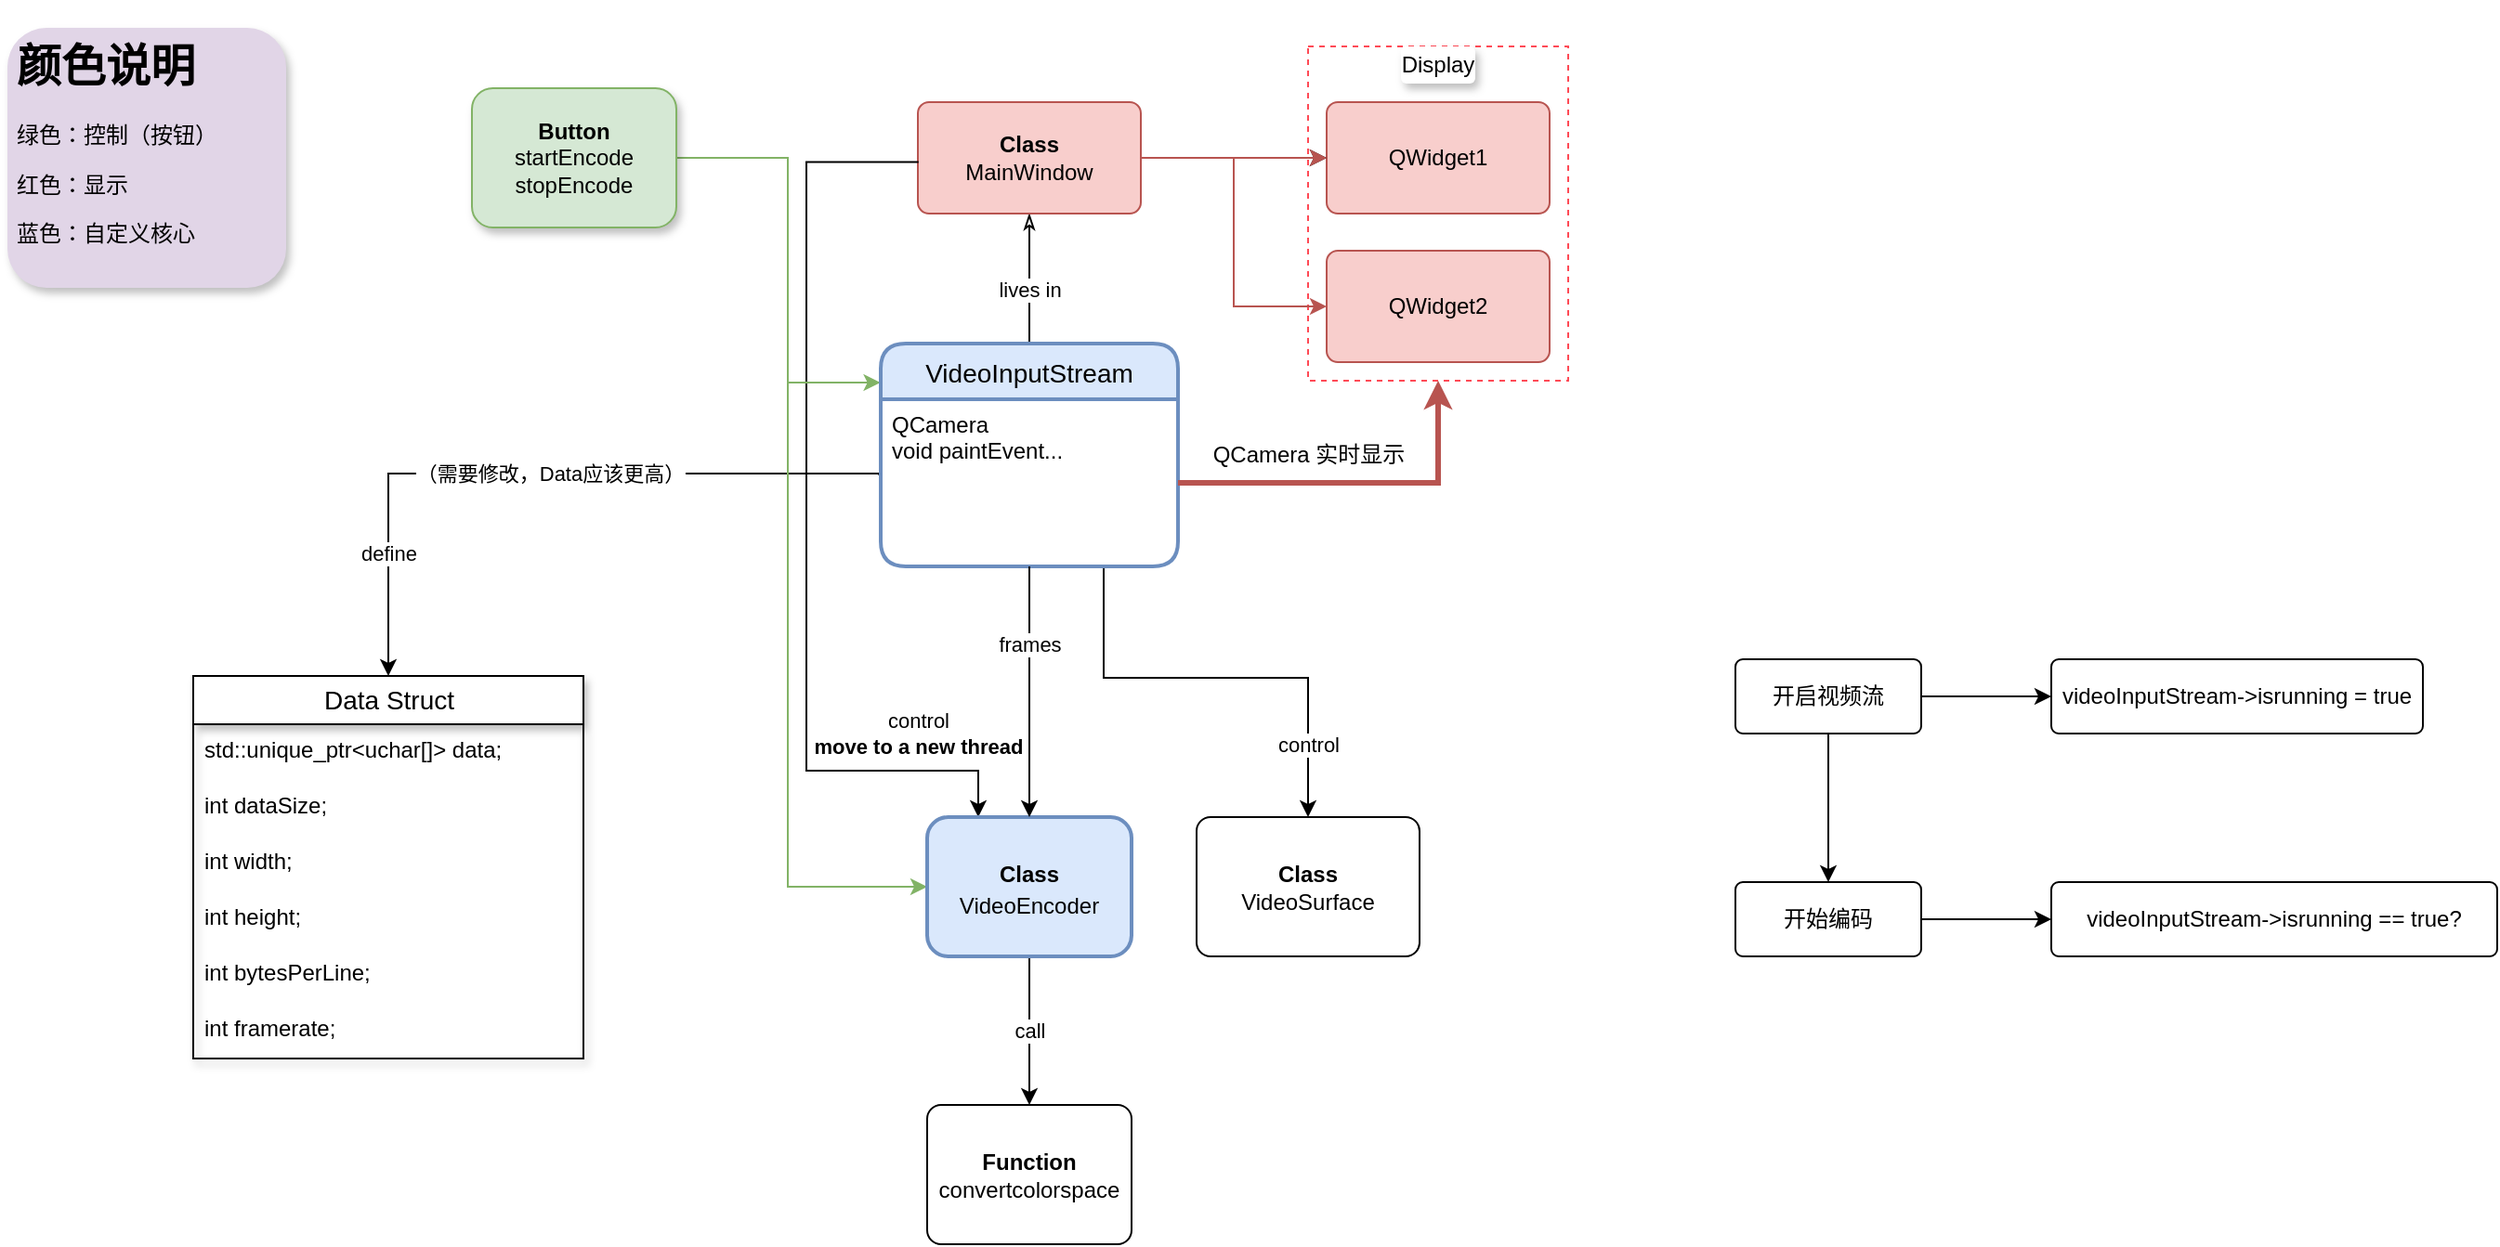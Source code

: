 <mxfile version="13.9.9" type="device"><diagram id="C5RBs43oDa-KdzZeNtuy" name="Page-1"><mxGraphModel dx="1449" dy="398" grid="1" gridSize="10" guides="1" tooltips="1" connect="1" arrows="1" fold="1" page="1" pageScale="1" pageWidth="827" pageHeight="1169" math="0" shadow="0"><root><mxCell id="WIyWlLk6GJQsqaUBKTNV-0"/><mxCell id="WIyWlLk6GJQsqaUBKTNV-1" parent="WIyWlLk6GJQsqaUBKTNV-0"/><mxCell id="EV-GRfxjn7uIILv8ZjOs-53" value="" style="group" parent="WIyWlLk6GJQsqaUBKTNV-1" vertex="1" connectable="0"><mxGeometry x="370" y="60" width="140" height="160" as="geometry"/></mxCell><mxCell id="EV-GRfxjn7uIILv8ZjOs-51" value="" style="rounded=0;whiteSpace=wrap;html=1;shadow=0;glass=0;fontFamily=Helvetica;fontSize=12;fillColor=none;dashed=1;strokeColor=#FF4A56;" parent="EV-GRfxjn7uIILv8ZjOs-53" vertex="1"><mxGeometry y="-20" width="140" height="180" as="geometry"/></mxCell><mxCell id="EV-GRfxjn7uIILv8ZjOs-46" value="QWidget1" style="whiteSpace=wrap;html=1;rounded=1;shadow=0;glass=0;arcSize=10;fillColor=#f8cecc;strokeColor=#b85450;" parent="EV-GRfxjn7uIILv8ZjOs-53" vertex="1"><mxGeometry x="10" y="10" width="120" height="60" as="geometry"/></mxCell><mxCell id="BkOIU-IkE54TLCOpJPWB-4" style="edgeStyle=orthogonalEdgeStyle;rounded=0;orthogonalLoop=1;jettySize=auto;html=1;exitX=0.5;exitY=1;exitDx=0;exitDy=0;startArrow=classicThin;startFill=0;endArrow=none;endFill=0;entryX=0.5;entryY=0;entryDx=0;entryDy=0;" parent="WIyWlLk6GJQsqaUBKTNV-1" source="BkOIU-IkE54TLCOpJPWB-0" target="EV-GRfxjn7uIILv8ZjOs-44" edge="1"><mxGeometry relative="1" as="geometry"><mxPoint x="220" y="240" as="targetPoint"/></mxGeometry></mxCell><mxCell id="BkOIU-IkE54TLCOpJPWB-6" value="lives in" style="edgeLabel;html=1;align=center;verticalAlign=middle;resizable=0;points=[];" parent="BkOIU-IkE54TLCOpJPWB-4" vertex="1" connectable="0"><mxGeometry x="-0.276" relative="1" as="geometry"><mxPoint y="14.76" as="offset"/></mxGeometry></mxCell><mxCell id="EV-GRfxjn7uIILv8ZjOs-47" value="" style="edgeStyle=orthogonalEdgeStyle;rounded=0;orthogonalLoop=1;jettySize=auto;html=1;fontFamily=Helvetica;fontSize=12;" parent="WIyWlLk6GJQsqaUBKTNV-1" source="BkOIU-IkE54TLCOpJPWB-0" target="EV-GRfxjn7uIILv8ZjOs-46" edge="1"><mxGeometry relative="1" as="geometry"/></mxCell><mxCell id="EV-GRfxjn7uIILv8ZjOs-48" value="" style="edgeStyle=orthogonalEdgeStyle;rounded=0;orthogonalLoop=1;jettySize=auto;html=1;strokeColor=#b85450;fontFamily=Helvetica;fontSize=12;fillColor=#f8cecc;" parent="WIyWlLk6GJQsqaUBKTNV-1" source="BkOIU-IkE54TLCOpJPWB-0" target="EV-GRfxjn7uIILv8ZjOs-46" edge="1"><mxGeometry relative="1" as="geometry"/></mxCell><mxCell id="EV-GRfxjn7uIILv8ZjOs-50" style="edgeStyle=orthogonalEdgeStyle;rounded=0;orthogonalLoop=1;jettySize=auto;html=1;entryX=0;entryY=0.5;entryDx=0;entryDy=0;strokeColor=#b85450;fontFamily=Helvetica;fontSize=12;fillColor=#f8cecc;" parent="WIyWlLk6GJQsqaUBKTNV-1" source="BkOIU-IkE54TLCOpJPWB-0" target="EV-GRfxjn7uIILv8ZjOs-49" edge="1"><mxGeometry relative="1" as="geometry"/></mxCell><mxCell id="BkOIU-IkE54TLCOpJPWB-0" value="&lt;b&gt;Class&lt;/b&gt;&lt;br&gt;MainWindow" style="rounded=1;whiteSpace=wrap;html=1;shadow=0;glass=0;arcSize=10;fillColor=#f8cecc;strokeColor=#b85450;" parent="WIyWlLk6GJQsqaUBKTNV-1" vertex="1"><mxGeometry x="160" y="70" width="120" height="60" as="geometry"/></mxCell><mxCell id="BkOIU-IkE54TLCOpJPWB-7" style="edgeStyle=orthogonalEdgeStyle;rounded=0;orthogonalLoop=1;jettySize=auto;html=1;startArrow=none;startFill=0;endArrow=classic;endFill=1;entryX=0.5;entryY=0;entryDx=0;entryDy=0;exitX=-0.005;exitY=0.456;exitDx=0;exitDy=0;exitPerimeter=0;" parent="WIyWlLk6GJQsqaUBKTNV-1" source="EV-GRfxjn7uIILv8ZjOs-45" target="EV-GRfxjn7uIILv8ZjOs-32" edge="1"><mxGeometry relative="1" as="geometry"><mxPoint x="20" y="406" as="targetPoint"/><Array as="points"><mxPoint x="139" y="270"/><mxPoint x="-125" y="270"/></Array><mxPoint x="160" y="270.034" as="sourcePoint"/></mxGeometry></mxCell><mxCell id="BkOIU-IkE54TLCOpJPWB-11" value="define" style="edgeLabel;html=1;align=center;verticalAlign=middle;resizable=0;points=[];" parent="BkOIU-IkE54TLCOpJPWB-7" vertex="1" connectable="0"><mxGeometry x="0.668" relative="1" as="geometry"><mxPoint y="-4.17" as="offset"/></mxGeometry></mxCell><mxCell id="EV-GRfxjn7uIILv8ZjOs-40" value="（需要修改，Data应该更高）" style="edgeLabel;html=1;align=center;verticalAlign=middle;resizable=0;points=[];fontFamily=Helvetica;" parent="BkOIU-IkE54TLCOpJPWB-7" vertex="1" connectable="0"><mxGeometry x="0.139" y="3" relative="1" as="geometry"><mxPoint x="34.4" y="-3" as="offset"/></mxGeometry></mxCell><mxCell id="BkOIU-IkE54TLCOpJPWB-9" style="edgeStyle=orthogonalEdgeStyle;rounded=0;orthogonalLoop=1;jettySize=auto;html=1;exitX=0.003;exitY=0.538;exitDx=0;exitDy=0;startArrow=none;startFill=0;endArrow=classic;endFill=1;entryX=0.25;entryY=0;entryDx=0;entryDy=0;exitPerimeter=0;" parent="WIyWlLk6GJQsqaUBKTNV-1" target="EV-GRfxjn7uIILv8ZjOs-43" edge="1" source="BkOIU-IkE54TLCOpJPWB-0"><mxGeometry relative="1" as="geometry"><mxPoint x="220" y="450.0" as="targetPoint"/><Array as="points"><mxPoint x="100" y="102"/><mxPoint x="100" y="430"/><mxPoint x="193" y="430"/></Array><mxPoint x="220" y="340" as="sourcePoint"/></mxGeometry></mxCell><mxCell id="BkOIU-IkE54TLCOpJPWB-12" value="control&lt;br&gt;&lt;b&gt;move to a new thread&lt;/b&gt;" style="edgeLabel;html=1;align=center;verticalAlign=middle;resizable=0;points=[];" parent="BkOIU-IkE54TLCOpJPWB-9" vertex="1" connectable="0"><mxGeometry x="0.537" y="-1" relative="1" as="geometry"><mxPoint x="59.45" y="-21" as="offset"/></mxGeometry></mxCell><mxCell id="BkOIU-IkE54TLCOpJPWB-13" style="edgeStyle=orthogonalEdgeStyle;rounded=0;orthogonalLoop=1;jettySize=auto;html=1;startArrow=none;startFill=0;endArrow=classic;endFill=1;entryX=0.5;entryY=0;entryDx=0;entryDy=0;exitX=0.75;exitY=1;exitDx=0;exitDy=0;" parent="WIyWlLk6GJQsqaUBKTNV-1" source="EV-GRfxjn7uIILv8ZjOs-45" target="BkOIU-IkE54TLCOpJPWB-15" edge="1"><mxGeometry relative="1" as="geometry"><mxPoint x="370" y="450" as="targetPoint"/><Array as="points"><mxPoint x="260" y="380"/><mxPoint x="370" y="380"/></Array><mxPoint x="220.034" y="340" as="sourcePoint"/></mxGeometry></mxCell><mxCell id="BkOIU-IkE54TLCOpJPWB-14" value="control" style="edgeLabel;html=1;align=center;verticalAlign=middle;resizable=0;points=[];" parent="BkOIU-IkE54TLCOpJPWB-13" vertex="1" connectable="0"><mxGeometry x="0.679" relative="1" as="geometry"><mxPoint as="offset"/></mxGeometry></mxCell><mxCell id="BkOIU-IkE54TLCOpJPWB-15" value="&lt;b style=&quot;font-size: 12px;&quot;&gt;Class&lt;/b&gt;&lt;br style=&quot;font-size: 12px;&quot;&gt;VideoSurface" style="rounded=1;whiteSpace=wrap;html=1;shadow=0;fontSize=12;glass=0;arcSize=10;" parent="WIyWlLk6GJQsqaUBKTNV-1" vertex="1"><mxGeometry x="310" y="455" width="120" height="75" as="geometry"/></mxCell><mxCell id="qjDSAHbBLC7jQQE3BA-i-1" style="edgeStyle=orthogonalEdgeStyle;rounded=0;orthogonalLoop=1;jettySize=auto;html=1;startArrow=none;startFill=0;entryX=0;entryY=0.5;entryDx=0;entryDy=0;fillColor=#d5e8d4;strokeColor=#82b366;" parent="WIyWlLk6GJQsqaUBKTNV-1" source="qjDSAHbBLC7jQQE3BA-i-0" target="EV-GRfxjn7uIILv8ZjOs-43" edge="1"><mxGeometry relative="1" as="geometry"><mxPoint x="220" y="550" as="targetPoint"/><Array as="points"><mxPoint x="90" y="100"/><mxPoint x="90" y="492"/></Array></mxGeometry></mxCell><mxCell id="EV-GRfxjn7uIILv8ZjOs-56" style="edgeStyle=orthogonalEdgeStyle;rounded=0;orthogonalLoop=1;jettySize=auto;html=1;entryX=-0.001;entryY=0.176;entryDx=0;entryDy=0;startArrow=none;startFill=0;strokeColor=#82b366;fontFamily=Helvetica;fontSize=11;entryPerimeter=0;fillColor=#d5e8d4;" parent="WIyWlLk6GJQsqaUBKTNV-1" source="qjDSAHbBLC7jQQE3BA-i-0" target="EV-GRfxjn7uIILv8ZjOs-44" edge="1"><mxGeometry relative="1" as="geometry"><Array as="points"><mxPoint x="90" y="100"/><mxPoint x="90" y="221"/><mxPoint x="140" y="221"/></Array></mxGeometry></mxCell><mxCell id="qjDSAHbBLC7jQQE3BA-i-0" value="&lt;b&gt;Button&lt;/b&gt;&lt;br&gt;startEncode&lt;br&gt;stopEncode" style="rounded=1;whiteSpace=wrap;html=1;shadow=1;fillColor=#d5e8d4;strokeColor=#82b366;" parent="WIyWlLk6GJQsqaUBKTNV-1" vertex="1"><mxGeometry x="-80" y="62.5" width="110" height="75" as="geometry"/></mxCell><mxCell id="dtUnmSxJfqrbwuRTjS0E-1" style="edgeStyle=orthogonalEdgeStyle;rounded=0;orthogonalLoop=1;jettySize=auto;html=1;startArrow=classic;startFill=1;endArrow=none;endFill=0;entryX=0.5;entryY=1;entryDx=0;entryDy=0;exitX=0.5;exitY=0;exitDx=0;exitDy=0;" parent="WIyWlLk6GJQsqaUBKTNV-1" source="EV-GRfxjn7uIILv8ZjOs-42" target="EV-GRfxjn7uIILv8ZjOs-43" edge="1"><mxGeometry relative="1" as="geometry"><mxPoint x="80" y="630" as="sourcePoint"/><mxPoint x="191.12" y="549.3" as="targetPoint"/><Array as="points"/></mxGeometry></mxCell><mxCell id="dtUnmSxJfqrbwuRTjS0E-2" value="call" style="edgeLabel;html=1;align=center;verticalAlign=middle;resizable=0;points=[];" parent="dtUnmSxJfqrbwuRTjS0E-1" vertex="1" connectable="0"><mxGeometry x="-0.112" y="-1" relative="1" as="geometry"><mxPoint x="-1" y="-4.83" as="offset"/></mxGeometry></mxCell><mxCell id="EV-GRfxjn7uIILv8ZjOs-32" value="Data Struct" style="swimlane;fontStyle=0;childLayout=stackLayout;horizontal=1;startSize=26;horizontalStack=0;resizeParent=1;resizeParentMax=0;resizeLast=0;collapsible=1;marginBottom=0;align=center;fontSize=14;shadow=1;glass=0;html=1;" parent="WIyWlLk6GJQsqaUBKTNV-1" vertex="1"><mxGeometry x="-230" y="379" width="210" height="206" as="geometry"><mxRectangle x="-230" y="379" width="100" height="26" as="alternateBounds"/></mxGeometry></mxCell><mxCell id="EV-GRfxjn7uIILv8ZjOs-33" value="std::unique_ptr&lt;uchar[]&gt; data;" style="text;strokeColor=none;fillColor=none;spacingLeft=4;spacingRight=4;overflow=hidden;rotatable=0;points=[[0,0.5],[1,0.5]];portConstraint=eastwest;fontSize=12;horizontal=1;" parent="EV-GRfxjn7uIILv8ZjOs-32" vertex="1"><mxGeometry y="26" width="210" height="30" as="geometry"/></mxCell><mxCell id="EV-GRfxjn7uIILv8ZjOs-36" value="int dataSize;" style="text;strokeColor=none;fillColor=none;spacingLeft=4;spacingRight=4;overflow=hidden;rotatable=0;points=[[0,0.5],[1,0.5]];portConstraint=eastwest;fontSize=12;" parent="EV-GRfxjn7uIILv8ZjOs-32" vertex="1"><mxGeometry y="56" width="210" height="30" as="geometry"/></mxCell><mxCell id="EV-GRfxjn7uIILv8ZjOs-37" value="int width;" style="text;strokeColor=none;fillColor=none;spacingLeft=4;spacingRight=4;overflow=hidden;rotatable=0;points=[[0,0.5],[1,0.5]];portConstraint=eastwest;fontSize=12;" parent="EV-GRfxjn7uIILv8ZjOs-32" vertex="1"><mxGeometry y="86" width="210" height="30" as="geometry"/></mxCell><mxCell id="EV-GRfxjn7uIILv8ZjOs-34" value="int height;" style="text;strokeColor=none;fillColor=none;spacingLeft=4;spacingRight=4;overflow=hidden;rotatable=0;points=[[0,0.5],[1,0.5]];portConstraint=eastwest;fontSize=12;" parent="EV-GRfxjn7uIILv8ZjOs-32" vertex="1"><mxGeometry y="116" width="210" height="30" as="geometry"/></mxCell><mxCell id="EV-GRfxjn7uIILv8ZjOs-39" value="int bytesPerLine;" style="text;strokeColor=none;fillColor=none;spacingLeft=4;spacingRight=4;overflow=hidden;rotatable=0;points=[[0,0.5],[1,0.5]];portConstraint=eastwest;fontSize=12;" parent="EV-GRfxjn7uIILv8ZjOs-32" vertex="1"><mxGeometry y="146" width="210" height="30" as="geometry"/></mxCell><mxCell id="EV-GRfxjn7uIILv8ZjOs-35" value="int framerate;" style="text;strokeColor=none;fillColor=none;spacingLeft=4;spacingRight=4;overflow=hidden;rotatable=0;points=[[0,0.5],[1,0.5]];portConstraint=eastwest;fontSize=12;" parent="EV-GRfxjn7uIILv8ZjOs-32" vertex="1"><mxGeometry y="176" width="210" height="30" as="geometry"/></mxCell><mxCell id="EV-GRfxjn7uIILv8ZjOs-42" value="&lt;font style=&quot;font-size: 12px&quot;&gt;&lt;b style=&quot;font-size: 12px;&quot;&gt;Function&lt;/b&gt;&lt;br style=&quot;font-size: 12px;&quot;&gt;convertcolorspace&lt;/font&gt;" style="rounded=1;arcSize=10;whiteSpace=wrap;html=1;align=center;shadow=0;glass=0;fontFamily=Helvetica;fontSize=12;" parent="WIyWlLk6GJQsqaUBKTNV-1" vertex="1"><mxGeometry x="165" y="610" width="110" height="75" as="geometry"/></mxCell><mxCell id="EV-GRfxjn7uIILv8ZjOs-43" value="&lt;font style=&quot;font-size: 12px&quot;&gt;&lt;b style=&quot;font-size: 12px;&quot;&gt;Class&lt;/b&gt;&lt;br style=&quot;font-size: 12px;&quot;&gt;VideoEncoder&lt;br style=&quot;font-size: 12px;&quot;&gt;&lt;/font&gt;" style="rounded=1;whiteSpace=wrap;html=1;align=center;shadow=0;glass=0;fontFamily=Helvetica;fontSize=14;dashed=0;fontStyle=0;strokeColor=#6c8ebf;strokeWidth=2;fillColor=#dae8fc;startSize=30;" parent="WIyWlLk6GJQsqaUBKTNV-1" vertex="1"><mxGeometry x="165" y="455" width="110" height="75" as="geometry"/></mxCell><mxCell id="EV-GRfxjn7uIILv8ZjOs-44" value="VideoInputStream" style="swimlane;childLayout=stackLayout;horizontal=1;startSize=30;horizontalStack=0;rounded=1;fontSize=14;fontStyle=0;strokeWidth=2;resizeParent=0;resizeLast=1;shadow=0;dashed=0;align=center;glass=0;html=0;fillColor=#dae8fc;strokeColor=#6c8ebf;" parent="WIyWlLk6GJQsqaUBKTNV-1" vertex="1"><mxGeometry x="140" y="200" width="160" height="120" as="geometry"/></mxCell><mxCell id="EV-GRfxjn7uIILv8ZjOs-45" value="QCamera&#10;void paintEvent..." style="align=left;strokeColor=none;fillColor=none;spacingLeft=4;fontSize=12;verticalAlign=top;resizable=0;rotatable=0;part=1;" parent="EV-GRfxjn7uIILv8ZjOs-44" vertex="1"><mxGeometry y="30" width="160" height="90" as="geometry"/></mxCell><mxCell id="EV-GRfxjn7uIILv8ZjOs-49" value="QWidget2" style="whiteSpace=wrap;html=1;rounded=1;shadow=0;glass=0;arcSize=10;fillColor=#f8cecc;strokeColor=#b85450;" parent="WIyWlLk6GJQsqaUBKTNV-1" vertex="1"><mxGeometry x="380" y="150" width="120" height="60" as="geometry"/></mxCell><mxCell id="EV-GRfxjn7uIILv8ZjOs-54" style="edgeStyle=orthogonalEdgeStyle;rounded=0;orthogonalLoop=1;jettySize=auto;html=1;entryX=0.5;entryY=1;entryDx=0;entryDy=0;strokeColor=#b85450;fontFamily=Helvetica;fontSize=12;strokeWidth=3;fillColor=#f8cecc;" parent="WIyWlLk6GJQsqaUBKTNV-1" source="EV-GRfxjn7uIILv8ZjOs-45" target="EV-GRfxjn7uIILv8ZjOs-51" edge="1"><mxGeometry relative="1" as="geometry"/></mxCell><mxCell id="EV-GRfxjn7uIILv8ZjOs-55" value="QCamera 实时显示" style="edgeLabel;html=1;align=center;verticalAlign=middle;resizable=0;points=[];fontSize=12;fontFamily=Helvetica;" parent="EV-GRfxjn7uIILv8ZjOs-54" vertex="1" connectable="0"><mxGeometry x="-0.449" y="1" relative="1" as="geometry"><mxPoint x="16.21" y="-14" as="offset"/></mxGeometry></mxCell><mxCell id="EV-GRfxjn7uIILv8ZjOs-52" value="Display" style="text;html=1;strokeColor=none;align=center;verticalAlign=middle;whiteSpace=wrap;rounded=1;shadow=1;glass=0;dashed=1;fontFamily=Helvetica;fontSize=12;fillColor=#ffffff;" parent="WIyWlLk6GJQsqaUBKTNV-1" vertex="1"><mxGeometry x="420" y="40" width="40" height="20" as="geometry"/></mxCell><mxCell id="EV-GRfxjn7uIILv8ZjOs-58" value="&lt;h1&gt;颜色说明&lt;/h1&gt;&lt;p&gt;绿色：控制（按钮）&lt;/p&gt;&lt;p&gt;红色：显示&lt;/p&gt;&lt;p&gt;蓝色：自定义核心&lt;/p&gt;" style="text;html=1;spacing=5;spacingTop=-20;whiteSpace=wrap;overflow=hidden;rounded=1;shadow=1;glass=0;dashed=1;fontFamily=Helvetica;fontSize=12;fillColor=#e1d5e7;sketch=0;align=left;verticalAlign=middle;horizontal=1;" parent="WIyWlLk6GJQsqaUBKTNV-1" vertex="1"><mxGeometry x="-330" y="30" width="150" height="140" as="geometry"/></mxCell><mxCell id="aHOZQgv77KISQsuhSXWU-2" value="" style="edgeStyle=orthogonalEdgeStyle;rounded=0;orthogonalLoop=1;jettySize=auto;html=1;" edge="1" parent="WIyWlLk6GJQsqaUBKTNV-1" source="aHOZQgv77KISQsuhSXWU-0" target="aHOZQgv77KISQsuhSXWU-1"><mxGeometry relative="1" as="geometry"/></mxCell><mxCell id="aHOZQgv77KISQsuhSXWU-9" value="" style="edgeStyle=orthogonalEdgeStyle;rounded=0;orthogonalLoop=1;jettySize=auto;html=1;" edge="1" parent="WIyWlLk6GJQsqaUBKTNV-1" source="aHOZQgv77KISQsuhSXWU-0" target="aHOZQgv77KISQsuhSXWU-8"><mxGeometry relative="1" as="geometry"/></mxCell><mxCell id="aHOZQgv77KISQsuhSXWU-0" value="开启视频流" style="rounded=1;arcSize=10;whiteSpace=wrap;html=1;align=center;" vertex="1" parent="WIyWlLk6GJQsqaUBKTNV-1"><mxGeometry x="600" y="370" width="100" height="40" as="geometry"/></mxCell><mxCell id="aHOZQgv77KISQsuhSXWU-1" value="videoInputStream-&amp;gt;isrunning = true" style="rounded=1;arcSize=10;whiteSpace=wrap;html=1;align=center;" vertex="1" parent="WIyWlLk6GJQsqaUBKTNV-1"><mxGeometry x="770" y="370" width="200" height="40" as="geometry"/></mxCell><mxCell id="aHOZQgv77KISQsuhSXWU-11" value="" style="edgeStyle=orthogonalEdgeStyle;rounded=0;orthogonalLoop=1;jettySize=auto;html=1;" edge="1" parent="WIyWlLk6GJQsqaUBKTNV-1" source="aHOZQgv77KISQsuhSXWU-8" target="aHOZQgv77KISQsuhSXWU-10"><mxGeometry relative="1" as="geometry"/></mxCell><mxCell id="aHOZQgv77KISQsuhSXWU-8" value="开始编码" style="rounded=1;arcSize=10;whiteSpace=wrap;html=1;align=center;" vertex="1" parent="WIyWlLk6GJQsqaUBKTNV-1"><mxGeometry x="600" y="490" width="100" height="40" as="geometry"/></mxCell><mxCell id="aHOZQgv77KISQsuhSXWU-10" value="videoInputStream-&amp;gt;isrunning == true?" style="rounded=1;arcSize=10;whiteSpace=wrap;html=1;align=center;" vertex="1" parent="WIyWlLk6GJQsqaUBKTNV-1"><mxGeometry x="770" y="490" width="240" height="40" as="geometry"/></mxCell><mxCell id="aHOZQgv77KISQsuhSXWU-13" style="edgeStyle=orthogonalEdgeStyle;rounded=0;orthogonalLoop=1;jettySize=auto;html=1;entryX=0.5;entryY=0;entryDx=0;entryDy=0;" edge="1" parent="WIyWlLk6GJQsqaUBKTNV-1" source="EV-GRfxjn7uIILv8ZjOs-45" target="EV-GRfxjn7uIILv8ZjOs-43"><mxGeometry relative="1" as="geometry"/></mxCell><mxCell id="aHOZQgv77KISQsuhSXWU-14" value="frames" style="edgeLabel;html=1;align=center;verticalAlign=middle;resizable=0;points=[];" vertex="1" connectable="0" parent="aHOZQgv77KISQsuhSXWU-13"><mxGeometry x="-0.381" relative="1" as="geometry"><mxPoint as="offset"/></mxGeometry></mxCell></root></mxGraphModel></diagram></mxfile>